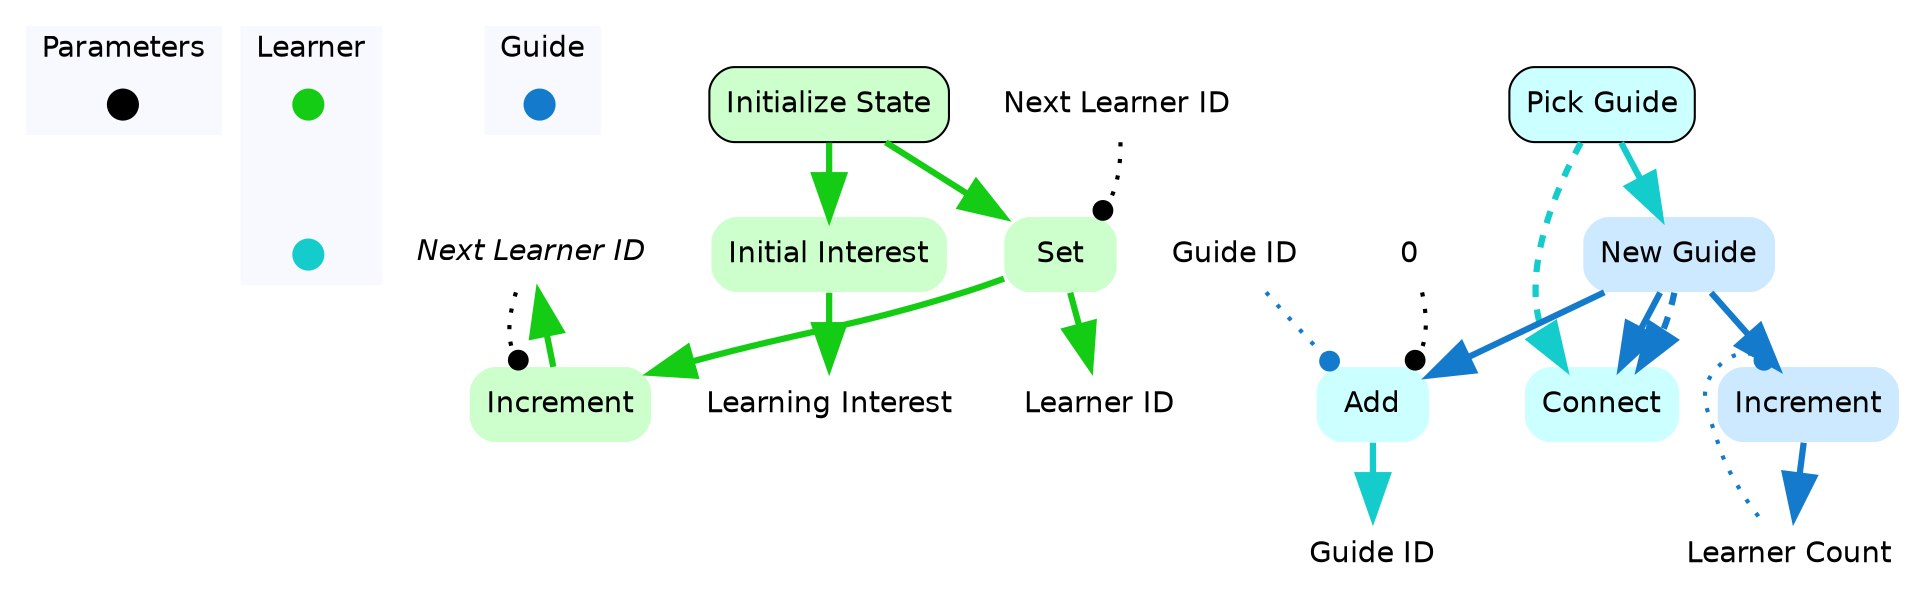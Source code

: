 digraph learner {
	concentrate=true;
	
	subgraph clustercontextKey {
		fontname=Helvetica;
		label="Parameters";
		style="filled";
		fillcolor=ghostwhite;
		color=white;
		labeljust=l;
		contextOverview [style=filled,shape=point,fixedsize=true,width=.2,height=.2,fontcolor=white,color="black",label=""];
	}
	subgraph clusterlearnerKey {
		fontname=Helvetica;
		nodesep=0.1;
		style="filled";
		fillcolor=ghostwhite;
		label="Learner";
		color=white;
		labeljust=l;
		initializeStateOverview [fontname=Helvetica,style=filled,shape=point,fixedsize=true,width=.2,height=.2,fontcolor=white,color="0.333, 0.9 , 0.8",label="",URL="learner__Overview.svg"];
		pickGuideOverview [fontname=Helvetica,style=filled,shape=point,fixedsize=true,width=.2,height=.2,fontcolor=white,color="0.5, 0.9 , 0.8",label="",URL="learner__Overview.svg"];
initializeStateOverview -> pickGuideOverview [style=invis];
	}
	subgraph clusterguideKey {
		fontname=Helvetica;
		nodesep=0.1;
		style="filled";
		fillcolor=ghostwhite;
		label="Guide";
		color=white;
		labeljust=l;
		newGuideOverview [fontname=Helvetica,style=filled,shape=point,fixedsize=true,width=.2,height=.2,fontcolor=white,color="0.574, 0.9 , 0.8",label="",URL="guide__Overview.svg"];

	}
		socialResourcesnextLearnerID [shape=none,fontsize=14,style="filled",fontname=Helvetica,color=none,fillcolor=white,label=<<i>Next Learner ID</i>>];
		learnerlearningInterest [shape=none,fontsize=14,style="filled",fontname=Helvetica,color=none,fillcolor=white,label="Learning Interest"];
		learnerlearnerID [shape=none,fontsize=14,style="filled",fontname=Helvetica,color=none,fillcolor=white,label="Learner ID"];

//subgraph clusterinitializeState {
	//style=filled;
	//color=white;
	//fillcolor="0.0, 0.0, 0.98";
		initializeState [shape=box,style="rounded,filled",fontname=Helvetica,color=black,fillcolor="0.333, 0.2, 1.0",label="Initialize State",URL="learner_initializeState.svg"];
	initializeState ->  initialInterest [color="0.333, 0.9 , 0.8",penwidth=3.0,arrowsize=2.0];
	initializeState ->  setLearnerIDToNextLearnerID [color="0.333, 0.9 , 0.8",penwidth=3.0,arrowsize=2.0];
	setLearnerIDToNextLearnerID ->  learnerlearnerID [color="0.333, 0.9 , 0.8",penwidth=3.0,arrowsize=2.0];
		incrementNextLearnerID [shape=none,style="rounded,filled",fontname=Helvetica,color="0.333, 0.2, 1.0",label="Increment"];
			incrementNextLearnerID ->  socialResourcesnextLearnerID [color="0.333, 0.9 , 0.8",penwidth=3.0,arrowsize=2.0];
		initialInterest [shape=none,style="rounded,filled",fontname=Helvetica,color="0.333, 0.2, 1.0",label="Initial Interest"];
			initialInterest ->  learnerlearningInterest [color="0.333, 0.9 , 0.8",penwidth=3.0,arrowsize=2.0];

		setLearnerIDToNextLearnerID [shape=none,style="rounded,filled",fontname=Helvetica,color="0.333, 0.2, 1.0",label="Set"];
	setLearnerIDToNextLearnerID ->  incrementNextLearnerID [color="0.333, 0.9 , 0.8",penwidth=3.0,arrowsize=2.0];
//}
		socialResourcesnextLearnerID -> incrementNextLearnerID:nw [style=dotted,arrowhead=dot,color=black,penwidth=2.0];

		importabcsetLearnerIDToNextLearnerIDsocialResourcesnextLearnerID [fontname=Helvetica,shape=none,label="Next Learner ID"];
		importabcsetLearnerIDToNextLearnerIDsocialResourcesnextLearnerID -> setLearnerIDToNextLearnerID:"ne" [style=dotted,arrowhead=dot,color=black,penwidth=2.0];
		learnerguideID [shape=none,fontsize=14,style="filled",fontname=Helvetica,color=none,fillcolor=white,label="Guide ID"];
		guideguideID [shape=none,fontsize=14,style="filled",fontname=Helvetica,color=none,fillcolor=white,label="Guide ID"];
		guidelearnerCount [shape=none,fontsize=14,style="filled",fontname=Helvetica,color=none,fillcolor=white,label="Learner Count"];

//subgraph clusterpickGuide {
	//style=filled;
	//color=white;
	//fillcolor="0.0, 0.0, 0.98";
		pickGuide [shape=box,style="rounded,filled",fontname=Helvetica,color=black,fillcolor="0.5, 0.2, 1.0",label="Pick Guide",URL="learner_pickGuide.svg"];
	pickGuide ->  newGuide [color="0.5, 0.9 , 0.8",penwidth=3.0,arrowsize=2.0];
		guideIDAddZero [shape=none,style="rounded,filled",fontname=Helvetica,color="0.5, 0.2, 1.0",label="Add"];
			guideIDAddZero ->  learnerguideID [color="0.5, 0.9 , 0.8",penwidth=3.0,arrowsize=2.0];
		connectLearner [shape=none,style="rounded,filled",fontname=Helvetica,color="0.5, 0.2, 1.0",label="Connect"];
	pickGuide ->  connectLearner:nw [style=dashed,color="0.5, 0.9 , 0.8",penwidth=3.0,arrowsize=2.0];
	newGuide -> connectLearner:ne [style=dashed,color="0.574, 0.9 , 0.8",penwidth=3.0,arrowsize=2.0];
		incrementLearnerCount [shape=none,style="rounded,filled",fontname=Helvetica,color="0.574, 0.2, 1.0",label="Increment"];
			incrementLearnerCount ->  guidelearnerCount [color="0.574, 0.9 , 0.8",penwidth=3.0,arrowsize=2.0];
		newGuide [shape=none,style="rounded,filled",fontname=Helvetica,color=gray,fillcolor="0.574, 0.2, 1.0",label="New Guide"];
	newGuide ->  connectLearner [color="0.574, 0.9 , 0.8",penwidth=3.0,arrowsize=2.0];
	newGuide ->  guideIDAddZero [color="0.574, 0.9 , 0.8",penwidth=3.0,arrowsize=2.0];
	newGuide ->  incrementLearnerCount [color="0.574, 0.9 , 0.8",penwidth=3.0,arrowsize=2.0];
//}
		guideguideID -> guideIDAddZero:nw [style=dotted,arrowhead=dot,color="0.574, 0.9 , 0.8",penwidth=2.0];
	
		importxyxguideIDAddZerofunctionszero0 [fontname=Helvetica,shape=none,label="0"];
		importxyxguideIDAddZerofunctionszero0 -> guideIDAddZero:ne [style=dotted,arrowhead=dot,color=black,penwidth=2.0];
		guidelearnerCount -> incrementLearnerCount:nw [style=dotted,arrowhead=dot,color="0.574, 0.9 , 0.8",penwidth=2.0];
}
